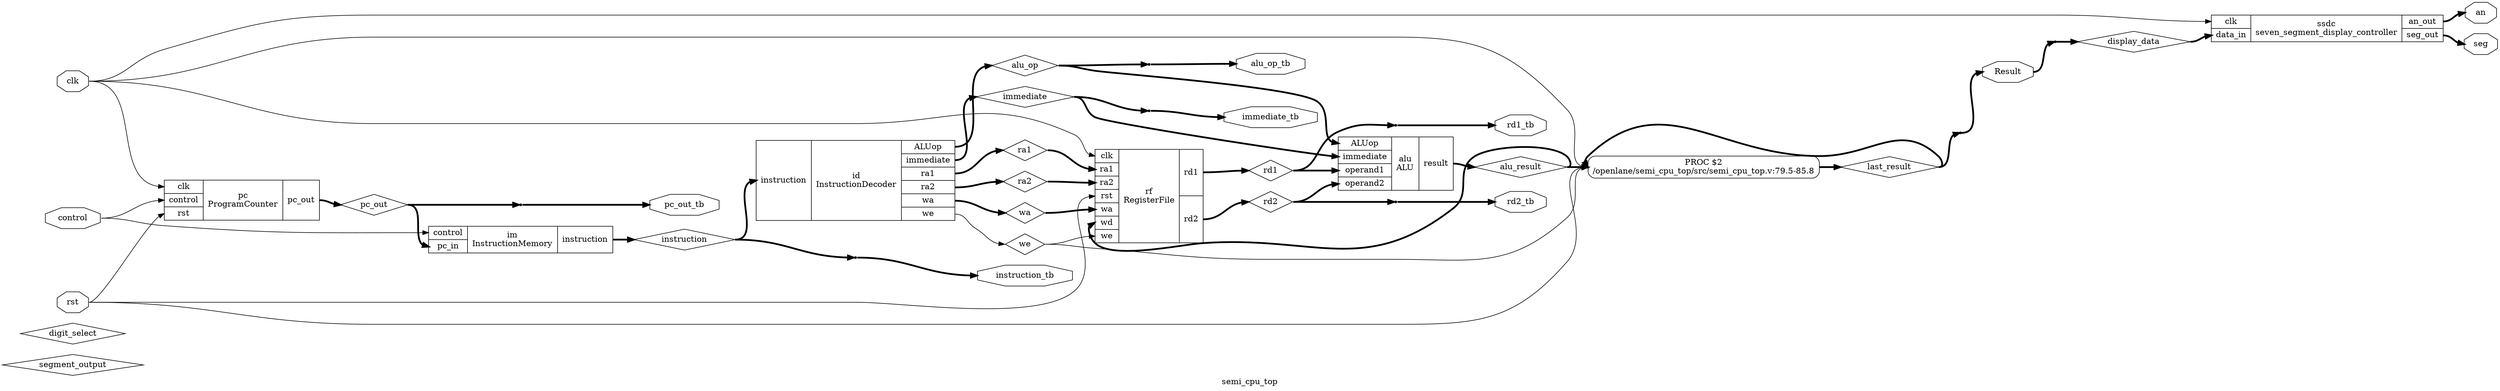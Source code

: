 digraph "semi_cpu_top" {
label="semi_cpu_top";
rankdir="LR";
remincross=true;
n2 [ shape=diamond, label="segment_output", color="black", fontcolor="black" ];
n3 [ shape=diamond, label="digit_select", color="black", fontcolor="black" ];
n4 [ shape=diamond, label="display_data", color="black", fontcolor="black" ];
n5 [ shape=diamond, label="last_result", color="black", fontcolor="black" ];
n6 [ shape=diamond, label="alu_result", color="black", fontcolor="black" ];
n7 [ shape=diamond, label="rd2", color="black", fontcolor="black" ];
n8 [ shape=diamond, label="rd1", color="black", fontcolor="black" ];
n9 [ shape=diamond, label="immediate", color="black", fontcolor="black" ];
n10 [ shape=diamond, label="we", color="black", fontcolor="black" ];
n11 [ shape=diamond, label="wa", color="black", fontcolor="black" ];
n12 [ shape=diamond, label="ra2", color="black", fontcolor="black" ];
n13 [ shape=diamond, label="ra1", color="black", fontcolor="black" ];
n14 [ shape=diamond, label="alu_op", color="black", fontcolor="black" ];
n15 [ shape=diamond, label="instruction", color="black", fontcolor="black" ];
n16 [ shape=diamond, label="pc_out", color="black", fontcolor="black" ];
n17 [ shape=octagon, label="immediate_tb", color="black", fontcolor="black" ];
n18 [ shape=octagon, label="rd2_tb", color="black", fontcolor="black" ];
n19 [ shape=octagon, label="rd1_tb", color="black", fontcolor="black" ];
n20 [ shape=octagon, label="alu_op_tb", color="black", fontcolor="black" ];
n21 [ shape=octagon, label="instruction_tb", color="black", fontcolor="black" ];
n22 [ shape=octagon, label="pc_out_tb", color="black", fontcolor="black" ];
n23 [ shape=octagon, label="an", color="black", fontcolor="black" ];
n24 [ shape=octagon, label="seg", color="black", fontcolor="black" ];
n25 [ shape=octagon, label="Result", color="black", fontcolor="black" ];
n26 [ shape=octagon, label="control", color="black", fontcolor="black" ];
n27 [ shape=octagon, label="rst", color="black", fontcolor="black" ];
n28 [ shape=octagon, label="clk", color="black", fontcolor="black" ];
c32 [ shape=record, label="{{<p28> clk|<p29> data_in}|ssdc\nseven_segment_display_controller|{<p30> an_out|<p31> seg_out}}",  ];
c37 [ shape=record, label="{{<p33> ALUop|<p9> immediate|<p34> operand1|<p35> operand2}|alu\nALU|{<p36> result}}",  ];
c39 [ shape=record, label="{{<p28> clk|<p13> ra1|<p12> ra2|<p27> rst|<p11> wa|<p38> wd|<p10> we}|rf\nRegisterFile|{<p8> rd1|<p7> rd2}}",  ];
c40 [ shape=record, label="{{<p15> instruction}|id\nInstructionDecoder|{<p33> ALUop|<p9> immediate|<p13> ra1|<p12> ra2|<p11> wa|<p10> we}}",  ];
c42 [ shape=record, label="{{<p26> control|<p41> pc_in}|im\nInstructionMemory|{<p15> instruction}}",  ];
c43 [ shape=record, label="{{<p28> clk|<p26> control|<p27> rst}|pc\nProgramCounter|{<p16> pc_out}}",  ];
p0 [shape=box, style=rounded, label="PROC $2\n/openlane/semi_cpu_top/src/semi_cpu_top.v:79.5-85.8", ];
x1 [shape=point, ];
x2 [shape=point, ];
x3 [shape=point, ];
x4 [shape=point, ];
x5 [shape=point, ];
x6 [shape=point, ];
x7 [shape=point, ];
x8 [shape=point, ];
c40:p10:e -> n10:w [color="black", fontcolor="black", label=""];
n10:e -> c39:p10:w [color="black", fontcolor="black", label=""];
n10:e -> p0:w [color="black", fontcolor="black", label=""];
c40:p11:e -> n11:w [color="black", fontcolor="black", style="setlinewidth(3)", label=""];
n11:e -> c39:p11:w [color="black", fontcolor="black", style="setlinewidth(3)", label=""];
c40:p12:e -> n12:w [color="black", fontcolor="black", style="setlinewidth(3)", label=""];
n12:e -> c39:p12:w [color="black", fontcolor="black", style="setlinewidth(3)", label=""];
c40:p13:e -> n13:w [color="black", fontcolor="black", style="setlinewidth(3)", label=""];
n13:e -> c39:p13:w [color="black", fontcolor="black", style="setlinewidth(3)", label=""];
c40:p33:e -> n14:w [color="black", fontcolor="black", style="setlinewidth(3)", label=""];
n14:e -> c37:p33:w [color="black", fontcolor="black", style="setlinewidth(3)", label=""];
n14:e -> x4:w [color="black", fontcolor="black", style="setlinewidth(3)", label=""];
c42:p15:e -> n15:w [color="black", fontcolor="black", style="setlinewidth(3)", label=""];
n15:e -> c40:p15:w [color="black", fontcolor="black", style="setlinewidth(3)", label=""];
n15:e -> x3:w [color="black", fontcolor="black", style="setlinewidth(3)", label=""];
c43:p16:e -> n16:w [color="black", fontcolor="black", style="setlinewidth(3)", label=""];
n16:e -> c42:p41:w [color="black", fontcolor="black", style="setlinewidth(3)", label=""];
n16:e -> x2:w [color="black", fontcolor="black", style="setlinewidth(3)", label=""];
x7:e -> n17:w [color="black", fontcolor="black", style="setlinewidth(3)", label=""];
x6:e -> n18:w [color="black", fontcolor="black", style="setlinewidth(3)", label=""];
x5:e -> n19:w [color="black", fontcolor="black", style="setlinewidth(3)", label=""];
x4:e -> n20:w [color="black", fontcolor="black", style="setlinewidth(3)", label=""];
x3:e -> n21:w [color="black", fontcolor="black", style="setlinewidth(3)", label=""];
x2:e -> n22:w [color="black", fontcolor="black", style="setlinewidth(3)", label=""];
c32:p30:e -> n23:w [color="black", fontcolor="black", style="setlinewidth(3)", label=""];
c32:p31:e -> n24:w [color="black", fontcolor="black", style="setlinewidth(3)", label=""];
x1:e -> n25:w [color="black", fontcolor="black", style="setlinewidth(3)", label=""];
n25:e -> x8:w [color="black", fontcolor="black", style="setlinewidth(3)", label=""];
n26:e -> c42:p26:w [color="black", fontcolor="black", label=""];
n26:e -> c43:p26:w [color="black", fontcolor="black", label=""];
n27:e -> c39:p27:w [color="black", fontcolor="black", label=""];
n27:e -> c43:p27:w [color="black", fontcolor="black", label=""];
n27:e -> p0:w [color="black", fontcolor="black", label=""];
n28:e -> c32:p28:w [color="black", fontcolor="black", label=""];
n28:e -> c39:p28:w [color="black", fontcolor="black", label=""];
n28:e -> c43:p28:w [color="black", fontcolor="black", label=""];
n28:e -> p0:w [color="black", fontcolor="black", label=""];
x8:e -> n4:w [color="black", fontcolor="black", style="setlinewidth(3)", label=""];
n4:e -> c32:p29:w [color="black", fontcolor="black", style="setlinewidth(3)", label=""];
p0:e -> n5:w [color="black", fontcolor="black", style="setlinewidth(3)", label=""];
n5:e -> p0:w [color="black", fontcolor="black", style="setlinewidth(3)", label=""];
n5:e -> x1:w [color="black", fontcolor="black", style="setlinewidth(3)", label=""];
c37:p36:e -> n6:w [color="black", fontcolor="black", style="setlinewidth(3)", label=""];
n6:e -> c39:p38:w [color="black", fontcolor="black", style="setlinewidth(3)", label=""];
n6:e -> p0:w [color="black", fontcolor="black", style="setlinewidth(3)", label=""];
c39:p7:e -> n7:w [color="black", fontcolor="black", style="setlinewidth(3)", label=""];
n7:e -> c37:p35:w [color="black", fontcolor="black", style="setlinewidth(3)", label=""];
n7:e -> x6:w [color="black", fontcolor="black", style="setlinewidth(3)", label=""];
c39:p8:e -> n8:w [color="black", fontcolor="black", style="setlinewidth(3)", label=""];
n8:e -> c37:p34:w [color="black", fontcolor="black", style="setlinewidth(3)", label=""];
n8:e -> x5:w [color="black", fontcolor="black", style="setlinewidth(3)", label=""];
c40:p9:e -> n9:w [color="black", fontcolor="black", style="setlinewidth(3)", label=""];
n9:e -> c37:p9:w [color="black", fontcolor="black", style="setlinewidth(3)", label=""];
n9:e -> x7:w [color="black", fontcolor="black", style="setlinewidth(3)", label=""];
}
